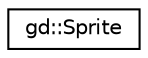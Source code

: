 digraph "Graphical Class Hierarchy"
{
  edge [fontname="Helvetica",fontsize="10",labelfontname="Helvetica",labelfontsize="10"];
  node [fontname="Helvetica",fontsize="10",shape=record];
  rankdir="LR";
  Node1 [label="gd::Sprite",height=0.2,width=0.4,color="black", fillcolor="white", style="filled",URL="$classgd_1_1_sprite.html",tooltip="Represents a sprite to be displayed on the screen. "];
}
